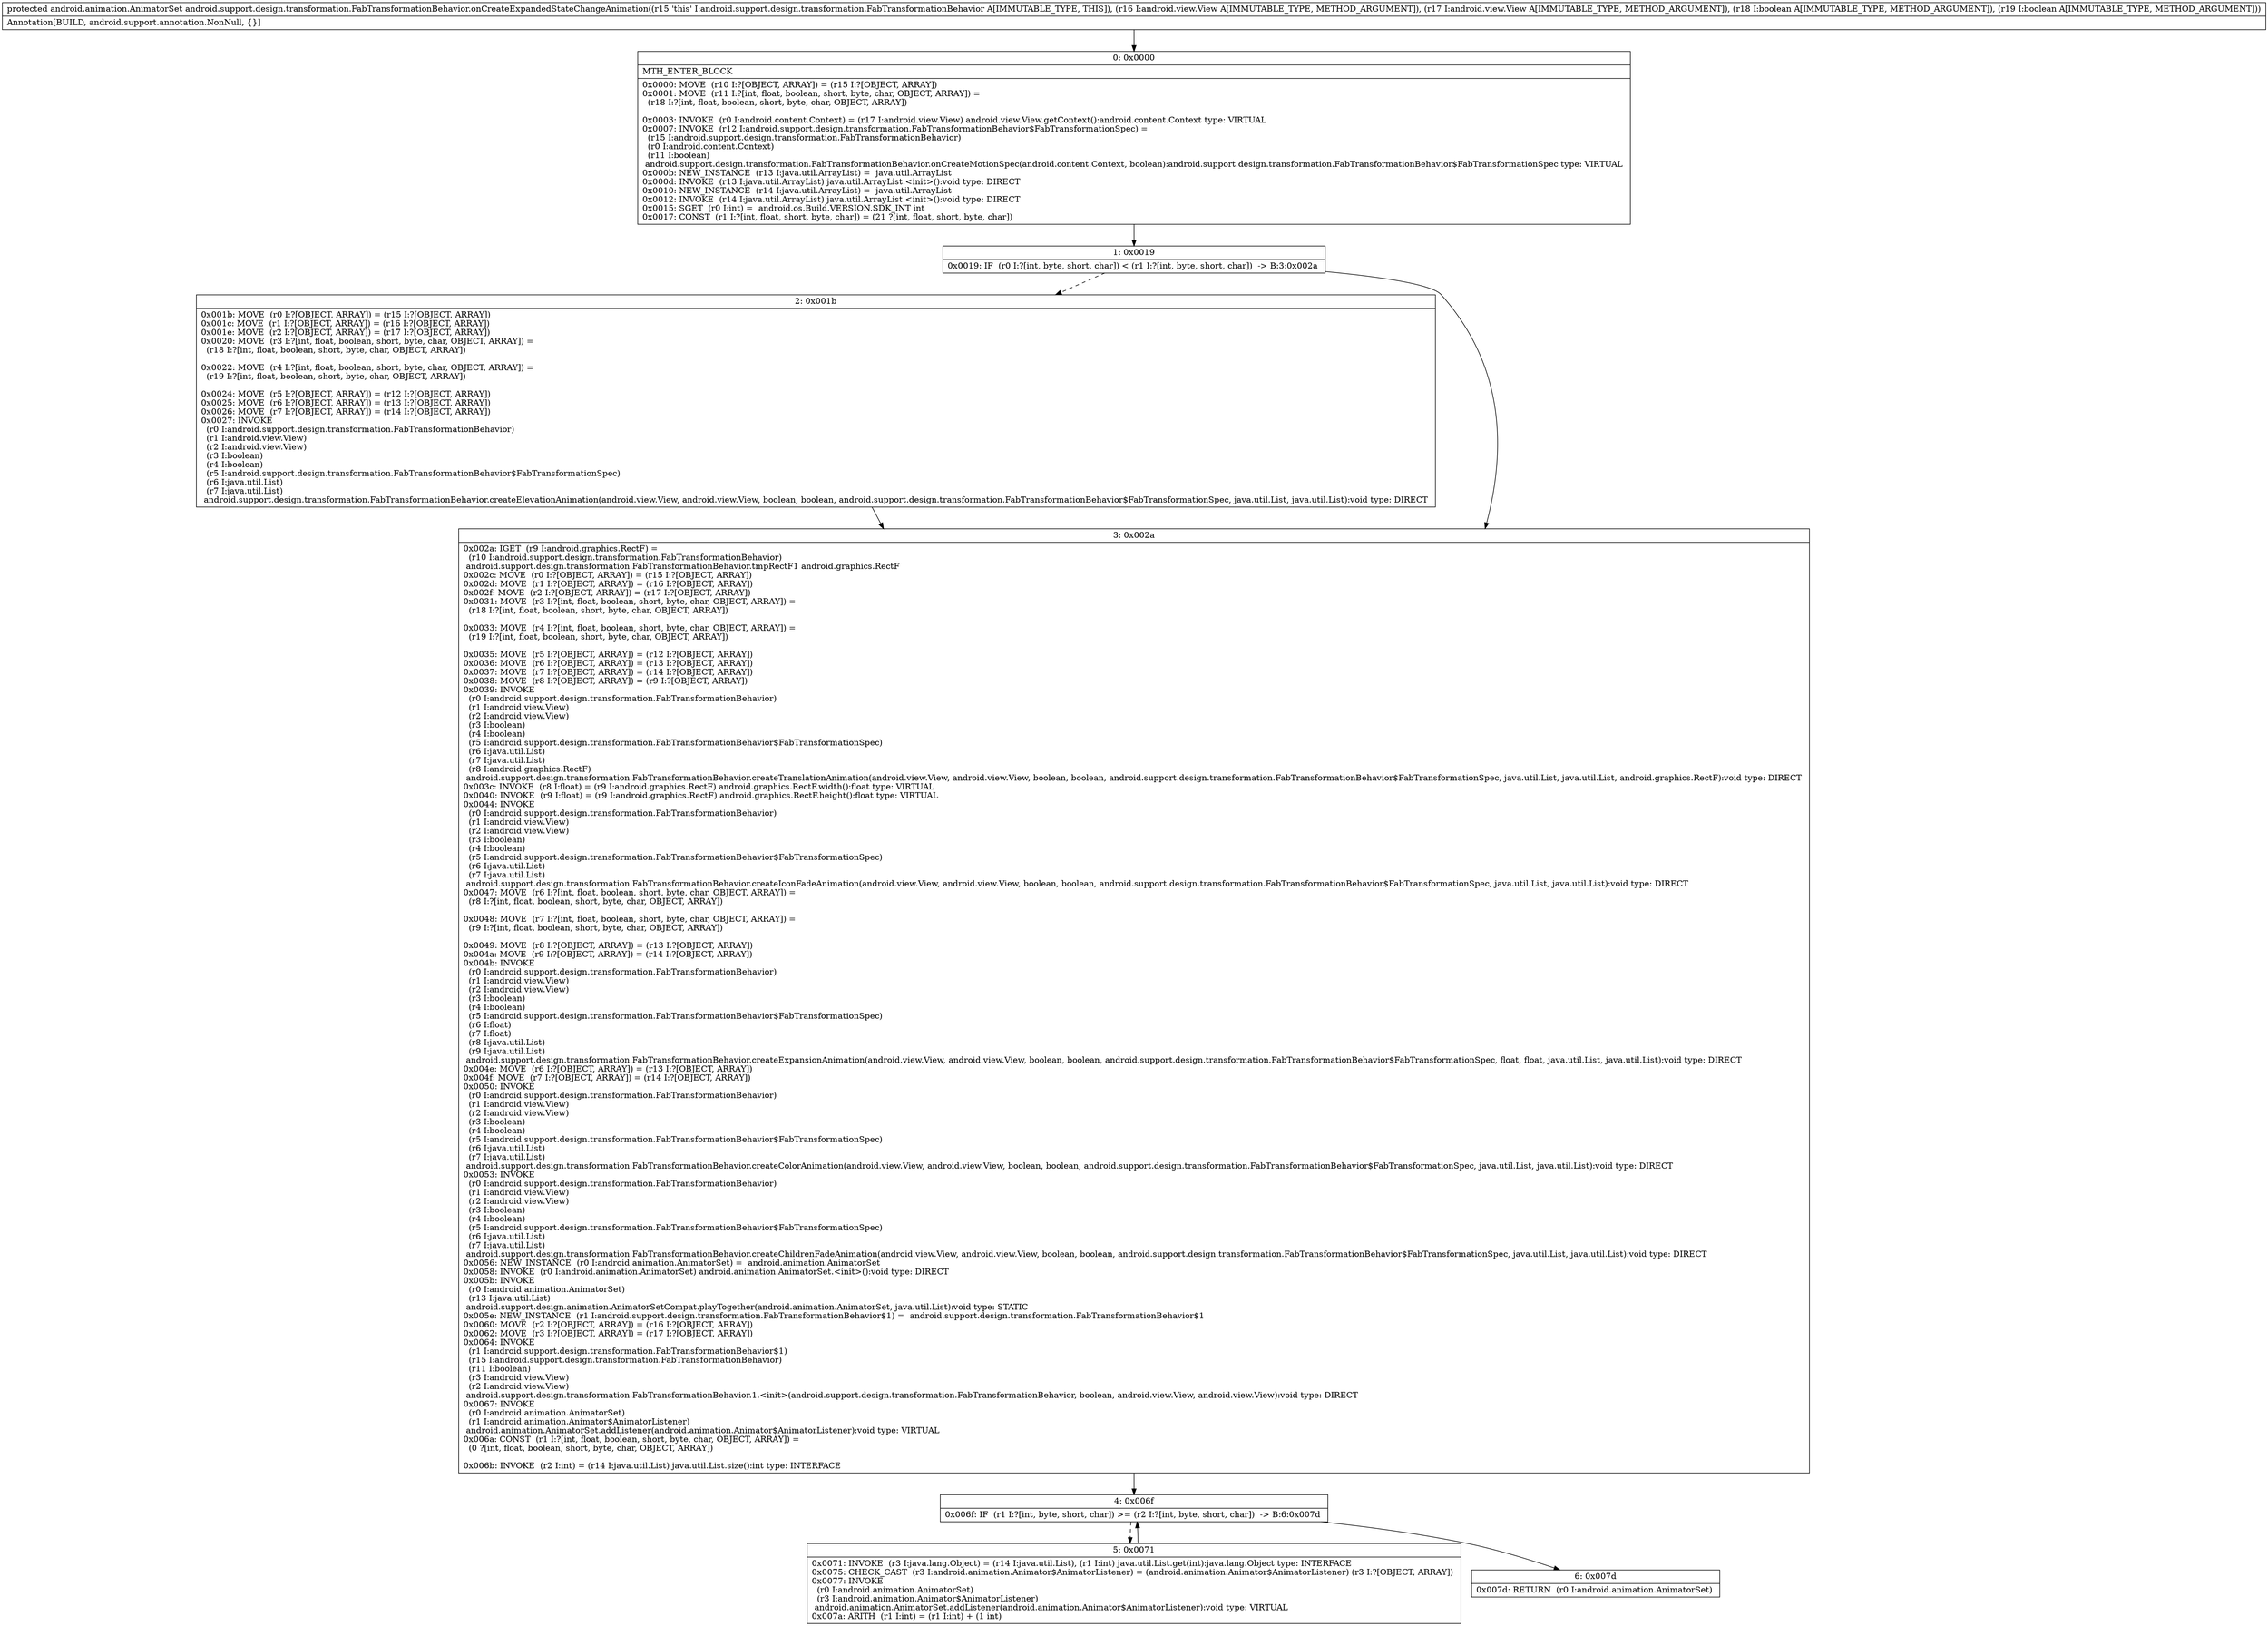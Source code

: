 digraph "CFG forandroid.support.design.transformation.FabTransformationBehavior.onCreateExpandedStateChangeAnimation(Landroid\/view\/View;Landroid\/view\/View;ZZ)Landroid\/animation\/AnimatorSet;" {
Node_0 [shape=record,label="{0\:\ 0x0000|MTH_ENTER_BLOCK\l|0x0000: MOVE  (r10 I:?[OBJECT, ARRAY]) = (r15 I:?[OBJECT, ARRAY]) \l0x0001: MOVE  (r11 I:?[int, float, boolean, short, byte, char, OBJECT, ARRAY]) = \l  (r18 I:?[int, float, boolean, short, byte, char, OBJECT, ARRAY])\l \l0x0003: INVOKE  (r0 I:android.content.Context) = (r17 I:android.view.View) android.view.View.getContext():android.content.Context type: VIRTUAL \l0x0007: INVOKE  (r12 I:android.support.design.transformation.FabTransformationBehavior$FabTransformationSpec) = \l  (r15 I:android.support.design.transformation.FabTransformationBehavior)\l  (r0 I:android.content.Context)\l  (r11 I:boolean)\l android.support.design.transformation.FabTransformationBehavior.onCreateMotionSpec(android.content.Context, boolean):android.support.design.transformation.FabTransformationBehavior$FabTransformationSpec type: VIRTUAL \l0x000b: NEW_INSTANCE  (r13 I:java.util.ArrayList) =  java.util.ArrayList \l0x000d: INVOKE  (r13 I:java.util.ArrayList) java.util.ArrayList.\<init\>():void type: DIRECT \l0x0010: NEW_INSTANCE  (r14 I:java.util.ArrayList) =  java.util.ArrayList \l0x0012: INVOKE  (r14 I:java.util.ArrayList) java.util.ArrayList.\<init\>():void type: DIRECT \l0x0015: SGET  (r0 I:int) =  android.os.Build.VERSION.SDK_INT int \l0x0017: CONST  (r1 I:?[int, float, short, byte, char]) = (21 ?[int, float, short, byte, char]) \l}"];
Node_1 [shape=record,label="{1\:\ 0x0019|0x0019: IF  (r0 I:?[int, byte, short, char]) \< (r1 I:?[int, byte, short, char])  \-\> B:3:0x002a \l}"];
Node_2 [shape=record,label="{2\:\ 0x001b|0x001b: MOVE  (r0 I:?[OBJECT, ARRAY]) = (r15 I:?[OBJECT, ARRAY]) \l0x001c: MOVE  (r1 I:?[OBJECT, ARRAY]) = (r16 I:?[OBJECT, ARRAY]) \l0x001e: MOVE  (r2 I:?[OBJECT, ARRAY]) = (r17 I:?[OBJECT, ARRAY]) \l0x0020: MOVE  (r3 I:?[int, float, boolean, short, byte, char, OBJECT, ARRAY]) = \l  (r18 I:?[int, float, boolean, short, byte, char, OBJECT, ARRAY])\l \l0x0022: MOVE  (r4 I:?[int, float, boolean, short, byte, char, OBJECT, ARRAY]) = \l  (r19 I:?[int, float, boolean, short, byte, char, OBJECT, ARRAY])\l \l0x0024: MOVE  (r5 I:?[OBJECT, ARRAY]) = (r12 I:?[OBJECT, ARRAY]) \l0x0025: MOVE  (r6 I:?[OBJECT, ARRAY]) = (r13 I:?[OBJECT, ARRAY]) \l0x0026: MOVE  (r7 I:?[OBJECT, ARRAY]) = (r14 I:?[OBJECT, ARRAY]) \l0x0027: INVOKE  \l  (r0 I:android.support.design.transformation.FabTransformationBehavior)\l  (r1 I:android.view.View)\l  (r2 I:android.view.View)\l  (r3 I:boolean)\l  (r4 I:boolean)\l  (r5 I:android.support.design.transformation.FabTransformationBehavior$FabTransformationSpec)\l  (r6 I:java.util.List)\l  (r7 I:java.util.List)\l android.support.design.transformation.FabTransformationBehavior.createElevationAnimation(android.view.View, android.view.View, boolean, boolean, android.support.design.transformation.FabTransformationBehavior$FabTransformationSpec, java.util.List, java.util.List):void type: DIRECT \l}"];
Node_3 [shape=record,label="{3\:\ 0x002a|0x002a: IGET  (r9 I:android.graphics.RectF) = \l  (r10 I:android.support.design.transformation.FabTransformationBehavior)\l android.support.design.transformation.FabTransformationBehavior.tmpRectF1 android.graphics.RectF \l0x002c: MOVE  (r0 I:?[OBJECT, ARRAY]) = (r15 I:?[OBJECT, ARRAY]) \l0x002d: MOVE  (r1 I:?[OBJECT, ARRAY]) = (r16 I:?[OBJECT, ARRAY]) \l0x002f: MOVE  (r2 I:?[OBJECT, ARRAY]) = (r17 I:?[OBJECT, ARRAY]) \l0x0031: MOVE  (r3 I:?[int, float, boolean, short, byte, char, OBJECT, ARRAY]) = \l  (r18 I:?[int, float, boolean, short, byte, char, OBJECT, ARRAY])\l \l0x0033: MOVE  (r4 I:?[int, float, boolean, short, byte, char, OBJECT, ARRAY]) = \l  (r19 I:?[int, float, boolean, short, byte, char, OBJECT, ARRAY])\l \l0x0035: MOVE  (r5 I:?[OBJECT, ARRAY]) = (r12 I:?[OBJECT, ARRAY]) \l0x0036: MOVE  (r6 I:?[OBJECT, ARRAY]) = (r13 I:?[OBJECT, ARRAY]) \l0x0037: MOVE  (r7 I:?[OBJECT, ARRAY]) = (r14 I:?[OBJECT, ARRAY]) \l0x0038: MOVE  (r8 I:?[OBJECT, ARRAY]) = (r9 I:?[OBJECT, ARRAY]) \l0x0039: INVOKE  \l  (r0 I:android.support.design.transformation.FabTransformationBehavior)\l  (r1 I:android.view.View)\l  (r2 I:android.view.View)\l  (r3 I:boolean)\l  (r4 I:boolean)\l  (r5 I:android.support.design.transformation.FabTransformationBehavior$FabTransformationSpec)\l  (r6 I:java.util.List)\l  (r7 I:java.util.List)\l  (r8 I:android.graphics.RectF)\l android.support.design.transformation.FabTransformationBehavior.createTranslationAnimation(android.view.View, android.view.View, boolean, boolean, android.support.design.transformation.FabTransformationBehavior$FabTransformationSpec, java.util.List, java.util.List, android.graphics.RectF):void type: DIRECT \l0x003c: INVOKE  (r8 I:float) = (r9 I:android.graphics.RectF) android.graphics.RectF.width():float type: VIRTUAL \l0x0040: INVOKE  (r9 I:float) = (r9 I:android.graphics.RectF) android.graphics.RectF.height():float type: VIRTUAL \l0x0044: INVOKE  \l  (r0 I:android.support.design.transformation.FabTransformationBehavior)\l  (r1 I:android.view.View)\l  (r2 I:android.view.View)\l  (r3 I:boolean)\l  (r4 I:boolean)\l  (r5 I:android.support.design.transformation.FabTransformationBehavior$FabTransformationSpec)\l  (r6 I:java.util.List)\l  (r7 I:java.util.List)\l android.support.design.transformation.FabTransformationBehavior.createIconFadeAnimation(android.view.View, android.view.View, boolean, boolean, android.support.design.transformation.FabTransformationBehavior$FabTransformationSpec, java.util.List, java.util.List):void type: DIRECT \l0x0047: MOVE  (r6 I:?[int, float, boolean, short, byte, char, OBJECT, ARRAY]) = \l  (r8 I:?[int, float, boolean, short, byte, char, OBJECT, ARRAY])\l \l0x0048: MOVE  (r7 I:?[int, float, boolean, short, byte, char, OBJECT, ARRAY]) = \l  (r9 I:?[int, float, boolean, short, byte, char, OBJECT, ARRAY])\l \l0x0049: MOVE  (r8 I:?[OBJECT, ARRAY]) = (r13 I:?[OBJECT, ARRAY]) \l0x004a: MOVE  (r9 I:?[OBJECT, ARRAY]) = (r14 I:?[OBJECT, ARRAY]) \l0x004b: INVOKE  \l  (r0 I:android.support.design.transformation.FabTransformationBehavior)\l  (r1 I:android.view.View)\l  (r2 I:android.view.View)\l  (r3 I:boolean)\l  (r4 I:boolean)\l  (r5 I:android.support.design.transformation.FabTransformationBehavior$FabTransformationSpec)\l  (r6 I:float)\l  (r7 I:float)\l  (r8 I:java.util.List)\l  (r9 I:java.util.List)\l android.support.design.transformation.FabTransformationBehavior.createExpansionAnimation(android.view.View, android.view.View, boolean, boolean, android.support.design.transformation.FabTransformationBehavior$FabTransformationSpec, float, float, java.util.List, java.util.List):void type: DIRECT \l0x004e: MOVE  (r6 I:?[OBJECT, ARRAY]) = (r13 I:?[OBJECT, ARRAY]) \l0x004f: MOVE  (r7 I:?[OBJECT, ARRAY]) = (r14 I:?[OBJECT, ARRAY]) \l0x0050: INVOKE  \l  (r0 I:android.support.design.transformation.FabTransformationBehavior)\l  (r1 I:android.view.View)\l  (r2 I:android.view.View)\l  (r3 I:boolean)\l  (r4 I:boolean)\l  (r5 I:android.support.design.transformation.FabTransformationBehavior$FabTransformationSpec)\l  (r6 I:java.util.List)\l  (r7 I:java.util.List)\l android.support.design.transformation.FabTransformationBehavior.createColorAnimation(android.view.View, android.view.View, boolean, boolean, android.support.design.transformation.FabTransformationBehavior$FabTransformationSpec, java.util.List, java.util.List):void type: DIRECT \l0x0053: INVOKE  \l  (r0 I:android.support.design.transformation.FabTransformationBehavior)\l  (r1 I:android.view.View)\l  (r2 I:android.view.View)\l  (r3 I:boolean)\l  (r4 I:boolean)\l  (r5 I:android.support.design.transformation.FabTransformationBehavior$FabTransformationSpec)\l  (r6 I:java.util.List)\l  (r7 I:java.util.List)\l android.support.design.transformation.FabTransformationBehavior.createChildrenFadeAnimation(android.view.View, android.view.View, boolean, boolean, android.support.design.transformation.FabTransformationBehavior$FabTransformationSpec, java.util.List, java.util.List):void type: DIRECT \l0x0056: NEW_INSTANCE  (r0 I:android.animation.AnimatorSet) =  android.animation.AnimatorSet \l0x0058: INVOKE  (r0 I:android.animation.AnimatorSet) android.animation.AnimatorSet.\<init\>():void type: DIRECT \l0x005b: INVOKE  \l  (r0 I:android.animation.AnimatorSet)\l  (r13 I:java.util.List)\l android.support.design.animation.AnimatorSetCompat.playTogether(android.animation.AnimatorSet, java.util.List):void type: STATIC \l0x005e: NEW_INSTANCE  (r1 I:android.support.design.transformation.FabTransformationBehavior$1) =  android.support.design.transformation.FabTransformationBehavior$1 \l0x0060: MOVE  (r2 I:?[OBJECT, ARRAY]) = (r16 I:?[OBJECT, ARRAY]) \l0x0062: MOVE  (r3 I:?[OBJECT, ARRAY]) = (r17 I:?[OBJECT, ARRAY]) \l0x0064: INVOKE  \l  (r1 I:android.support.design.transformation.FabTransformationBehavior$1)\l  (r15 I:android.support.design.transformation.FabTransformationBehavior)\l  (r11 I:boolean)\l  (r3 I:android.view.View)\l  (r2 I:android.view.View)\l android.support.design.transformation.FabTransformationBehavior.1.\<init\>(android.support.design.transformation.FabTransformationBehavior, boolean, android.view.View, android.view.View):void type: DIRECT \l0x0067: INVOKE  \l  (r0 I:android.animation.AnimatorSet)\l  (r1 I:android.animation.Animator$AnimatorListener)\l android.animation.AnimatorSet.addListener(android.animation.Animator$AnimatorListener):void type: VIRTUAL \l0x006a: CONST  (r1 I:?[int, float, boolean, short, byte, char, OBJECT, ARRAY]) = \l  (0 ?[int, float, boolean, short, byte, char, OBJECT, ARRAY])\l \l0x006b: INVOKE  (r2 I:int) = (r14 I:java.util.List) java.util.List.size():int type: INTERFACE \l}"];
Node_4 [shape=record,label="{4\:\ 0x006f|0x006f: IF  (r1 I:?[int, byte, short, char]) \>= (r2 I:?[int, byte, short, char])  \-\> B:6:0x007d \l}"];
Node_5 [shape=record,label="{5\:\ 0x0071|0x0071: INVOKE  (r3 I:java.lang.Object) = (r14 I:java.util.List), (r1 I:int) java.util.List.get(int):java.lang.Object type: INTERFACE \l0x0075: CHECK_CAST  (r3 I:android.animation.Animator$AnimatorListener) = (android.animation.Animator$AnimatorListener) (r3 I:?[OBJECT, ARRAY]) \l0x0077: INVOKE  \l  (r0 I:android.animation.AnimatorSet)\l  (r3 I:android.animation.Animator$AnimatorListener)\l android.animation.AnimatorSet.addListener(android.animation.Animator$AnimatorListener):void type: VIRTUAL \l0x007a: ARITH  (r1 I:int) = (r1 I:int) + (1 int) \l}"];
Node_6 [shape=record,label="{6\:\ 0x007d|0x007d: RETURN  (r0 I:android.animation.AnimatorSet) \l}"];
MethodNode[shape=record,label="{protected android.animation.AnimatorSet android.support.design.transformation.FabTransformationBehavior.onCreateExpandedStateChangeAnimation((r15 'this' I:android.support.design.transformation.FabTransformationBehavior A[IMMUTABLE_TYPE, THIS]), (r16 I:android.view.View A[IMMUTABLE_TYPE, METHOD_ARGUMENT]), (r17 I:android.view.View A[IMMUTABLE_TYPE, METHOD_ARGUMENT]), (r18 I:boolean A[IMMUTABLE_TYPE, METHOD_ARGUMENT]), (r19 I:boolean A[IMMUTABLE_TYPE, METHOD_ARGUMENT]))  | Annotation[BUILD, android.support.annotation.NonNull, \{\}]\l}"];
MethodNode -> Node_0;
Node_0 -> Node_1;
Node_1 -> Node_2[style=dashed];
Node_1 -> Node_3;
Node_2 -> Node_3;
Node_3 -> Node_4;
Node_4 -> Node_5[style=dashed];
Node_4 -> Node_6;
Node_5 -> Node_4;
}

